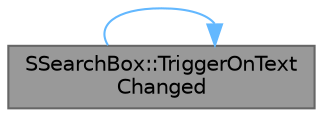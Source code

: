 digraph "SSearchBox::TriggerOnTextChanged"
{
 // INTERACTIVE_SVG=YES
 // LATEX_PDF_SIZE
  bgcolor="transparent";
  edge [fontname=Helvetica,fontsize=10,labelfontname=Helvetica,labelfontsize=10];
  node [fontname=Helvetica,fontsize=10,shape=box,height=0.2,width=0.4];
  rankdir="LR";
  Node1 [id="Node000001",label="SSearchBox::TriggerOnText\lChanged",height=0.2,width=0.4,color="gray40", fillcolor="grey60", style="filled", fontcolor="black",tooltip="Fires the text changed delegate on a delay."];
  Node1 -> Node1 [id="edge1_Node000001_Node000001",color="steelblue1",style="solid",tooltip=" "];
}
